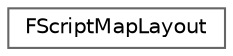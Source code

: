 digraph "Graphical Class Hierarchy"
{
 // INTERACTIVE_SVG=YES
 // LATEX_PDF_SIZE
  bgcolor="transparent";
  edge [fontname=Helvetica,fontsize=10,labelfontname=Helvetica,labelfontsize=10];
  node [fontname=Helvetica,fontsize=10,shape=box,height=0.2,width=0.4];
  rankdir="LR";
  Node0 [id="Node000000",label="FScriptMapLayout",height=0.2,width=0.4,color="grey40", fillcolor="white", style="filled",URL="$d5/d04/structFScriptMapLayout.html",tooltip=" "];
}
